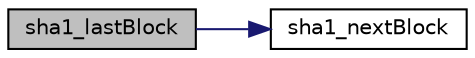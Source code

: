 digraph "sha1_lastBlock"
{
 // INTERACTIVE_SVG=YES
 // LATEX_PDF_SIZE
  bgcolor="transparent";
  edge [fontname="Helvetica",fontsize="10",labelfontname="Helvetica",labelfontsize="10"];
  node [fontname="Helvetica",fontsize="10",shape=record];
  rankdir="LR";
  Node1 [label="sha1_lastBlock",height=0.2,width=0.4,color="black", fillcolor="grey75", style="filled", fontcolor="black",tooltip="processes the given block and finalizes the context This function processes the last block in a SHA-1..."];
  Node1 -> Node2 [color="midnightblue",fontsize="10",style="solid",fontname="Helvetica"];
  Node2 [label="sha1_nextBlock",height=0.2,width=0.4,color="black",URL="$sha1_8c.html#ae02e6fb7f0408d26a13c194c2a09ffc3",tooltip="process one input block This function processes one input block and updates the hash context accordin..."];
}
